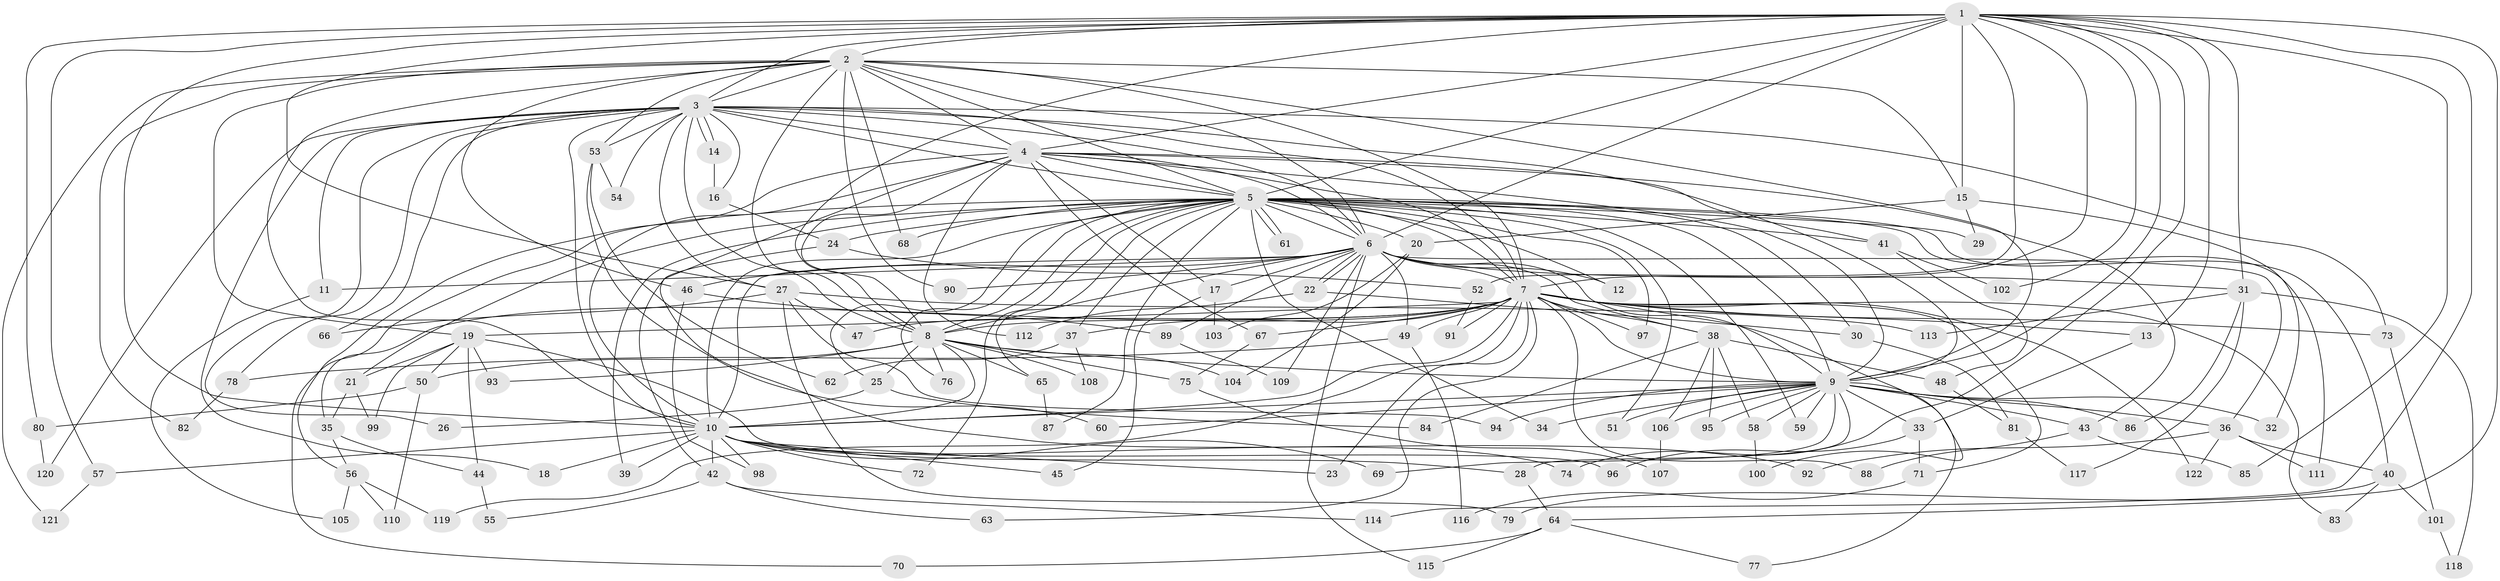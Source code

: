 // coarse degree distribution, {20: 0.02197802197802198, 29: 0.02197802197802198, 14: 0.01098901098901099, 24: 0.01098901098901099, 38: 0.01098901098901099, 13: 0.01098901098901099, 3: 0.13186813186813187, 2: 0.5054945054945055, 4: 0.12087912087912088, 5: 0.08791208791208792, 1: 0.02197802197802198, 6: 0.02197802197802198, 7: 0.01098901098901099, 8: 0.01098901098901099}
// Generated by graph-tools (version 1.1) at 2025/41/03/06/25 10:41:42]
// undirected, 122 vertices, 269 edges
graph export_dot {
graph [start="1"]
  node [color=gray90,style=filled];
  1;
  2;
  3;
  4;
  5;
  6;
  7;
  8;
  9;
  10;
  11;
  12;
  13;
  14;
  15;
  16;
  17;
  18;
  19;
  20;
  21;
  22;
  23;
  24;
  25;
  26;
  27;
  28;
  29;
  30;
  31;
  32;
  33;
  34;
  35;
  36;
  37;
  38;
  39;
  40;
  41;
  42;
  43;
  44;
  45;
  46;
  47;
  48;
  49;
  50;
  51;
  52;
  53;
  54;
  55;
  56;
  57;
  58;
  59;
  60;
  61;
  62;
  63;
  64;
  65;
  66;
  67;
  68;
  69;
  70;
  71;
  72;
  73;
  74;
  75;
  76;
  77;
  78;
  79;
  80;
  81;
  82;
  83;
  84;
  85;
  86;
  87;
  88;
  89;
  90;
  91;
  92;
  93;
  94;
  95;
  96;
  97;
  98;
  99;
  100;
  101;
  102;
  103;
  104;
  105;
  106;
  107;
  108;
  109;
  110;
  111;
  112;
  113;
  114;
  115;
  116;
  117;
  118;
  119;
  120;
  121;
  122;
  1 -- 2;
  1 -- 3;
  1 -- 4;
  1 -- 5;
  1 -- 6;
  1 -- 7;
  1 -- 8;
  1 -- 9;
  1 -- 10;
  1 -- 13;
  1 -- 15;
  1 -- 27;
  1 -- 31;
  1 -- 52;
  1 -- 57;
  1 -- 64;
  1 -- 74;
  1 -- 80;
  1 -- 85;
  1 -- 102;
  1 -- 114;
  2 -- 3;
  2 -- 4;
  2 -- 5;
  2 -- 6;
  2 -- 7;
  2 -- 8;
  2 -- 9;
  2 -- 10;
  2 -- 15;
  2 -- 19;
  2 -- 46;
  2 -- 53;
  2 -- 68;
  2 -- 82;
  2 -- 90;
  2 -- 121;
  3 -- 4;
  3 -- 5;
  3 -- 6;
  3 -- 7;
  3 -- 8;
  3 -- 9;
  3 -- 10;
  3 -- 11;
  3 -- 14;
  3 -- 14;
  3 -- 16;
  3 -- 18;
  3 -- 26;
  3 -- 27;
  3 -- 53;
  3 -- 54;
  3 -- 66;
  3 -- 73;
  3 -- 78;
  3 -- 120;
  4 -- 5;
  4 -- 6;
  4 -- 7;
  4 -- 8;
  4 -- 9;
  4 -- 10;
  4 -- 17;
  4 -- 41;
  4 -- 43;
  4 -- 56;
  4 -- 67;
  4 -- 92;
  4 -- 112;
  5 -- 6;
  5 -- 7;
  5 -- 8;
  5 -- 9;
  5 -- 10;
  5 -- 12;
  5 -- 20;
  5 -- 21;
  5 -- 24;
  5 -- 25;
  5 -- 29;
  5 -- 30;
  5 -- 34;
  5 -- 37;
  5 -- 39;
  5 -- 40;
  5 -- 41;
  5 -- 51;
  5 -- 59;
  5 -- 61;
  5 -- 61;
  5 -- 65;
  5 -- 68;
  5 -- 70;
  5 -- 72;
  5 -- 76;
  5 -- 87;
  5 -- 97;
  5 -- 111;
  6 -- 7;
  6 -- 8;
  6 -- 9;
  6 -- 10;
  6 -- 11;
  6 -- 12;
  6 -- 17;
  6 -- 22;
  6 -- 22;
  6 -- 31;
  6 -- 36;
  6 -- 38;
  6 -- 46;
  6 -- 49;
  6 -- 89;
  6 -- 90;
  6 -- 109;
  6 -- 115;
  7 -- 8;
  7 -- 9;
  7 -- 10;
  7 -- 13;
  7 -- 19;
  7 -- 23;
  7 -- 35;
  7 -- 37;
  7 -- 38;
  7 -- 47;
  7 -- 49;
  7 -- 63;
  7 -- 67;
  7 -- 71;
  7 -- 73;
  7 -- 83;
  7 -- 88;
  7 -- 91;
  7 -- 97;
  7 -- 100;
  7 -- 119;
  7 -- 122;
  8 -- 9;
  8 -- 10;
  8 -- 25;
  8 -- 50;
  8 -- 65;
  8 -- 75;
  8 -- 76;
  8 -- 93;
  8 -- 104;
  8 -- 108;
  9 -- 10;
  9 -- 28;
  9 -- 32;
  9 -- 33;
  9 -- 34;
  9 -- 36;
  9 -- 43;
  9 -- 51;
  9 -- 58;
  9 -- 59;
  9 -- 60;
  9 -- 69;
  9 -- 77;
  9 -- 86;
  9 -- 94;
  9 -- 95;
  9 -- 106;
  10 -- 18;
  10 -- 23;
  10 -- 28;
  10 -- 39;
  10 -- 42;
  10 -- 45;
  10 -- 57;
  10 -- 69;
  10 -- 72;
  10 -- 74;
  10 -- 98;
  11 -- 105;
  13 -- 33;
  14 -- 16;
  15 -- 20;
  15 -- 29;
  15 -- 32;
  16 -- 24;
  17 -- 45;
  17 -- 103;
  19 -- 21;
  19 -- 44;
  19 -- 50;
  19 -- 93;
  19 -- 96;
  19 -- 99;
  20 -- 103;
  20 -- 104;
  21 -- 35;
  21 -- 99;
  22 -- 30;
  22 -- 112;
  24 -- 42;
  24 -- 52;
  25 -- 26;
  25 -- 84;
  27 -- 47;
  27 -- 66;
  27 -- 79;
  27 -- 94;
  27 -- 113;
  28 -- 64;
  30 -- 81;
  31 -- 86;
  31 -- 113;
  31 -- 117;
  31 -- 118;
  33 -- 71;
  33 -- 96;
  35 -- 44;
  35 -- 56;
  36 -- 40;
  36 -- 92;
  36 -- 111;
  36 -- 122;
  37 -- 62;
  37 -- 108;
  38 -- 48;
  38 -- 58;
  38 -- 84;
  38 -- 95;
  38 -- 106;
  40 -- 79;
  40 -- 83;
  40 -- 101;
  41 -- 48;
  41 -- 102;
  42 -- 55;
  42 -- 63;
  42 -- 114;
  43 -- 85;
  43 -- 88;
  44 -- 55;
  46 -- 89;
  46 -- 98;
  48 -- 81;
  49 -- 78;
  49 -- 116;
  50 -- 80;
  50 -- 110;
  52 -- 91;
  53 -- 54;
  53 -- 60;
  53 -- 62;
  56 -- 105;
  56 -- 110;
  56 -- 119;
  57 -- 121;
  58 -- 100;
  64 -- 70;
  64 -- 77;
  64 -- 115;
  65 -- 87;
  67 -- 75;
  71 -- 116;
  73 -- 101;
  75 -- 107;
  78 -- 82;
  80 -- 120;
  81 -- 117;
  89 -- 109;
  101 -- 118;
  106 -- 107;
}
